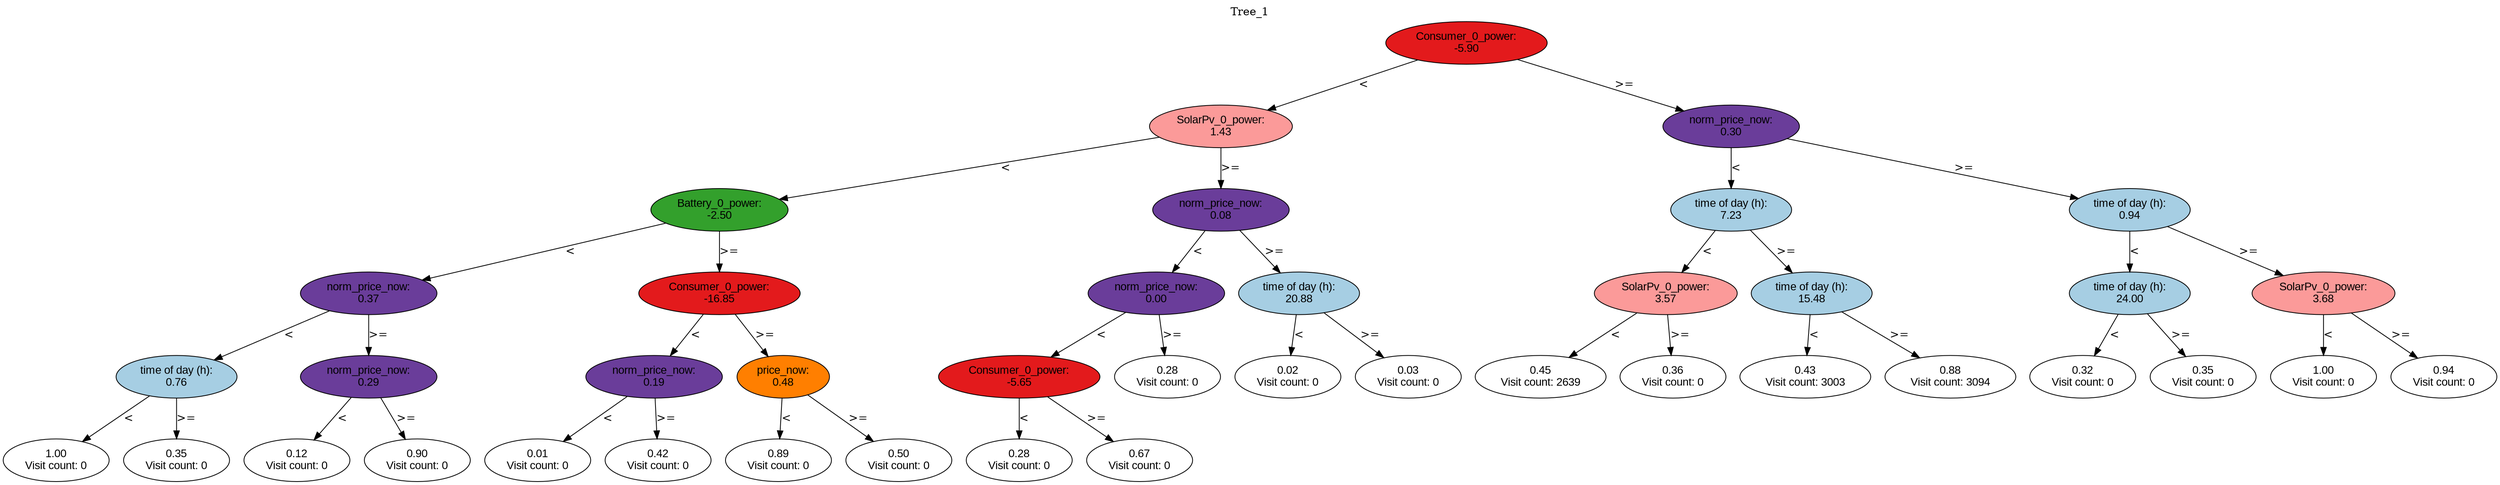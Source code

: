 digraph BST {
    node [fontname="Arial" style=filled colorscheme=paired12];
    0 [ label = "Consumer_0_power:
-5.90" fillcolor=6];
    1 [ label = "SolarPv_0_power:
1.43" fillcolor=5];
    2 [ label = "Battery_0_power:
-2.50" fillcolor=4];
    3 [ label = "norm_price_now:
0.37" fillcolor=10];
    4 [ label = "time of day (h):
0.76" fillcolor=1];
    5 [ label = "1.00
Visit count: 0" fillcolor=white];
    6 [ label = "0.35
Visit count: 0" fillcolor=white];
    7 [ label = "norm_price_now:
0.29" fillcolor=10];
    8 [ label = "0.12
Visit count: 0" fillcolor=white];
    9 [ label = "0.90
Visit count: 0" fillcolor=white];
    10 [ label = "Consumer_0_power:
-16.85" fillcolor=6];
    11 [ label = "norm_price_now:
0.19" fillcolor=10];
    12 [ label = "0.01
Visit count: 0" fillcolor=white];
    13 [ label = "0.42
Visit count: 0" fillcolor=white];
    14 [ label = "price_now:
0.48" fillcolor=8];
    15 [ label = "0.89
Visit count: 0" fillcolor=white];
    16 [ label = "0.50
Visit count: 0" fillcolor=white];
    17 [ label = "norm_price_now:
0.08" fillcolor=10];
    18 [ label = "norm_price_now:
0.00" fillcolor=10];
    19 [ label = "Consumer_0_power:
-5.65" fillcolor=6];
    20 [ label = "0.28
Visit count: 0" fillcolor=white];
    21 [ label = "0.67
Visit count: 0" fillcolor=white];
    22 [ label = "0.28
Visit count: 0" fillcolor=white];
    23 [ label = "time of day (h):
20.88" fillcolor=1];
    24 [ label = "0.02
Visit count: 0" fillcolor=white];
    25 [ label = "0.03
Visit count: 0" fillcolor=white];
    26 [ label = "norm_price_now:
0.30" fillcolor=10];
    27 [ label = "time of day (h):
7.23" fillcolor=1];
    28 [ label = "SolarPv_0_power:
3.57" fillcolor=5];
    29 [ label = "0.45
Visit count: 2639" fillcolor=white];
    30 [ label = "0.36
Visit count: 0" fillcolor=white];
    31 [ label = "time of day (h):
15.48" fillcolor=1];
    32 [ label = "0.43
Visit count: 3003" fillcolor=white];
    33 [ label = "0.88
Visit count: 3094" fillcolor=white];
    34 [ label = "time of day (h):
0.94" fillcolor=1];
    35 [ label = "time of day (h):
24.00" fillcolor=1];
    36 [ label = "0.32
Visit count: 0" fillcolor=white];
    37 [ label = "0.35
Visit count: 0" fillcolor=white];
    38 [ label = "SolarPv_0_power:
3.68" fillcolor=5];
    39 [ label = "1.00
Visit count: 0" fillcolor=white];
    40 [ label = "0.94
Visit count: 0" fillcolor=white];

    0  -> 1[ label = "<"];
    0  -> 26[ label = ">="];
    1  -> 2[ label = "<"];
    1  -> 17[ label = ">="];
    2  -> 3[ label = "<"];
    2  -> 10[ label = ">="];
    3  -> 4[ label = "<"];
    3  -> 7[ label = ">="];
    4  -> 5[ label = "<"];
    4  -> 6[ label = ">="];
    7  -> 8[ label = "<"];
    7  -> 9[ label = ">="];
    10  -> 11[ label = "<"];
    10  -> 14[ label = ">="];
    11  -> 12[ label = "<"];
    11  -> 13[ label = ">="];
    14  -> 15[ label = "<"];
    14  -> 16[ label = ">="];
    17  -> 18[ label = "<"];
    17  -> 23[ label = ">="];
    18  -> 19[ label = "<"];
    18  -> 22[ label = ">="];
    19  -> 20[ label = "<"];
    19  -> 21[ label = ">="];
    23  -> 24[ label = "<"];
    23  -> 25[ label = ">="];
    26  -> 27[ label = "<"];
    26  -> 34[ label = ">="];
    27  -> 28[ label = "<"];
    27  -> 31[ label = ">="];
    28  -> 29[ label = "<"];
    28  -> 30[ label = ">="];
    31  -> 32[ label = "<"];
    31  -> 33[ label = ">="];
    34  -> 35[ label = "<"];
    34  -> 38[ label = ">="];
    35  -> 36[ label = "<"];
    35  -> 37[ label = ">="];
    38  -> 39[ label = "<"];
    38  -> 40[ label = ">="];

    labelloc="t";
    label="Tree_1";
}
